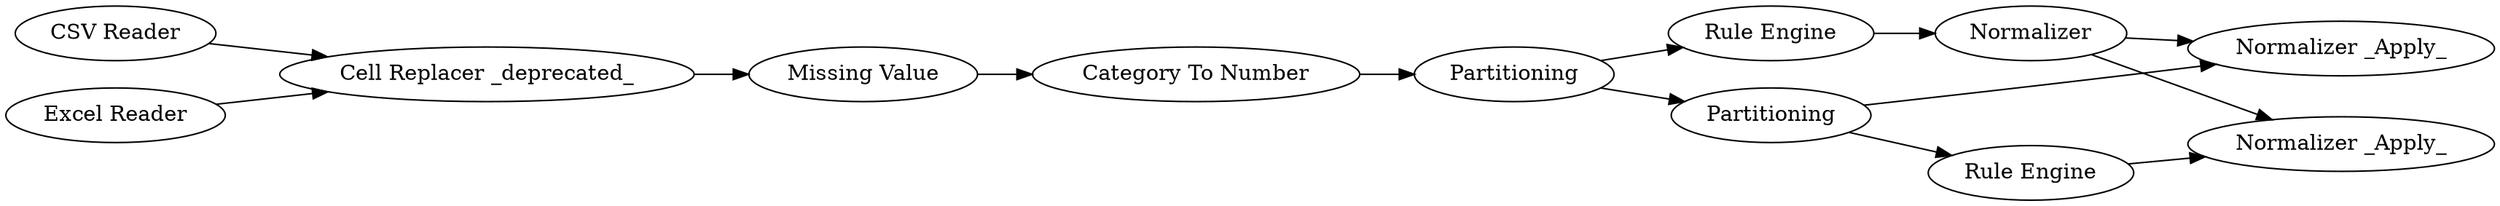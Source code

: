 digraph {
	"2507668581596939979_169" [label="Rule Engine"]
	"2507668581596939979_168" [label="Rule Engine"]
	"2507668581596939979_160" [label="Normalizer _Apply_"]
	"2507668581596939979_161" [label=Partitioning]
	"-821551755492912256_18" [label="Cell Replacer _deprecated_"]
	"2507668581596939979_165" [label=Partitioning]
	"2507668581596939979_166" [label=Normalizer]
	"-821551755492912256_159" [label="Category To Number"]
	"-821551755492912256_157" [label="Missing Value"]
	"1323906054139350648_180" [label="CSV Reader"]
	"1323906054139350648_181" [label="Excel Reader"]
	"2507668581596939979_162" [label="Normalizer _Apply_"]
	"2507668581596939979_168" -> "2507668581596939979_166"
	"2507668581596939979_161" -> "2507668581596939979_160"
	"1323906054139350648_181" -> "-821551755492912256_18"
	"2507668581596939979_166" -> "2507668581596939979_162"
	"-821551755492912256_18" -> "-821551755492912256_157"
	"2507668581596939979_166" -> "2507668581596939979_160"
	"2507668581596939979_165" -> "2507668581596939979_168"
	"1323906054139350648_180" -> "-821551755492912256_18"
	"2507668581596939979_169" -> "2507668581596939979_162"
	"-821551755492912256_159" -> "2507668581596939979_165"
	"2507668581596939979_161" -> "2507668581596939979_169"
	"-821551755492912256_157" -> "-821551755492912256_159"
	"2507668581596939979_165" -> "2507668581596939979_161"
	rankdir=LR
}
